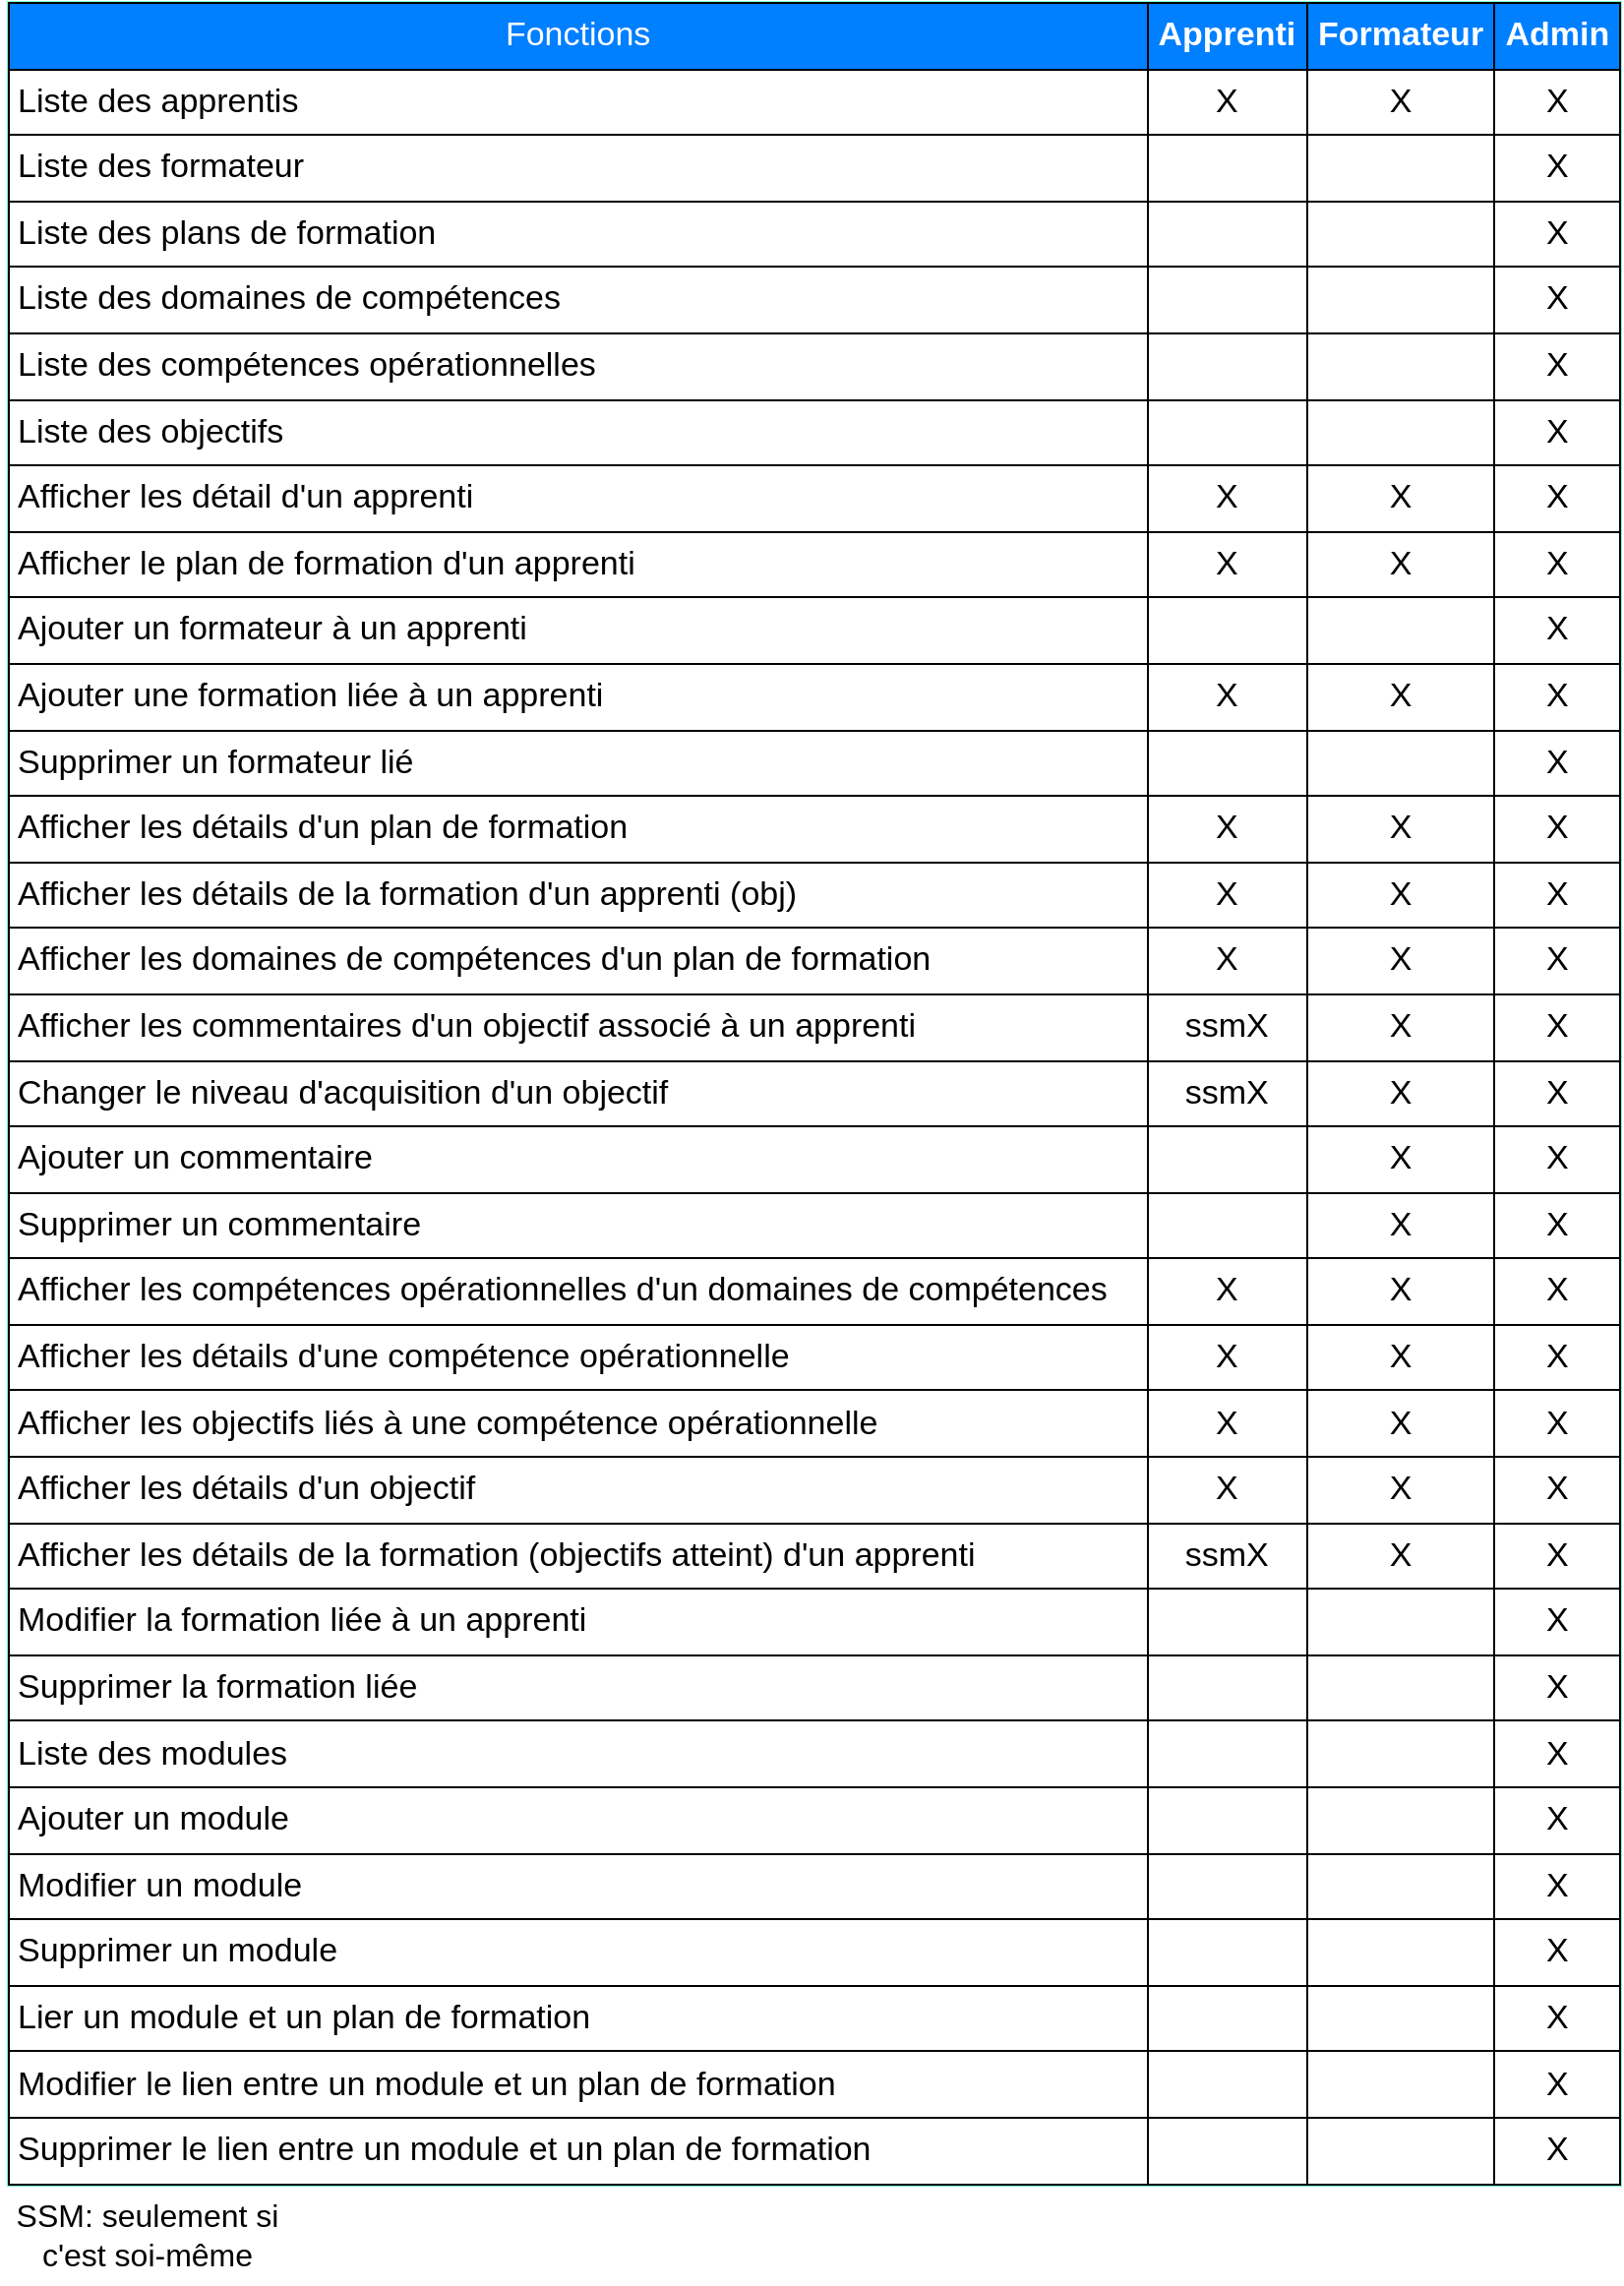 <mxfile version="17.5.0" type="device"><diagram id="VaB11yT9NNSyQgzuXlM5" name="Page-1"><mxGraphModel dx="1422" dy="771" grid="1" gridSize="10" guides="1" tooltips="1" connect="1" arrows="1" fold="1" page="1" pageScale="1" pageWidth="827" pageHeight="1169" math="0" shadow="0"><root><mxCell id="0"/><mxCell id="1" parent="0"/><mxCell id="gw2a6t-uVCQziOM7dGDO-16" value="&lt;table style=&quot;width: 100% ; height: 100% ; border-collapse: collapse ; background-color: rgb(255 , 255 , 255) ; font-size: 17px ; border: 1px solid black&quot; width=&quot;100%&quot; cellpadding=&quot;4&quot; border=&quot;1&quot;&gt;&lt;tbody style=&quot;font-size: 17px&quot;&gt;&lt;tr style=&quot;color: rgb(255 , 255 , 255) ; border: 1px solid black ; font-size: 17px&quot;&gt;&lt;td style=&quot;text-align: center ; font-size: 17px ; background-color: rgb(0 , 127 , 255)&quot;&gt;Fonctions&lt;/td&gt;&lt;th style=&quot;text-align: center ; font-size: 17px ; background-color: rgb(0 , 127 , 255)&quot;&gt;Apprenti&lt;/th&gt;&lt;th style=&quot;text-align: center ; font-size: 17px ; background-color: rgb(0 , 127 , 255)&quot;&gt;Formateur&lt;/th&gt;&lt;th style=&quot;text-align: center ; font-size: 17px ; background-color: rgb(0 , 127 , 255)&quot;&gt;Admin&lt;/th&gt;&lt;/tr&gt;&lt;tr style=&quot;border: 1px solid black ; font-size: 17px&quot;&gt;&lt;td style=&quot;font-size: 17px&quot;&gt;Liste des apprentis&lt;/td&gt;&lt;td style=&quot;text-align: center ; font-size: 17px&quot;&gt;X&lt;/td&gt;&lt;td style=&quot;text-align: center ; font-size: 17px&quot;&gt;X&lt;/td&gt;&lt;td style=&quot;text-align: center ; font-size: 17px&quot;&gt;X&lt;/td&gt;&lt;/tr&gt;&lt;tr style=&quot;border: 1px solid black ; font-size: 17px&quot;&gt;&lt;td style=&quot;font-size: 17px&quot;&gt;Liste des formateur&lt;/td&gt;&lt;td style=&quot;text-align: center ; font-size: 17px&quot;&gt;&lt;br style=&quot;font-size: 17px&quot;&gt;&lt;/td&gt;&lt;td style=&quot;text-align: center ; font-size: 17px&quot;&gt;&lt;br style=&quot;font-size: 17px&quot;&gt;&lt;/td&gt;&lt;td style=&quot;text-align: center ; font-size: 17px&quot;&gt;X&lt;/td&gt;&lt;/tr&gt;&lt;tr style=&quot;border: 1px solid black ; font-size: 17px&quot;&gt;&lt;td style=&quot;font-size: 17px&quot;&gt;Liste des plans de formation&lt;/td&gt;&lt;td style=&quot;text-align: center ; font-size: 17px&quot;&gt;&lt;br style=&quot;font-size: 17px&quot;&gt;&lt;/td&gt;&lt;td style=&quot;text-align: center ; font-size: 17px&quot;&gt;&lt;br style=&quot;font-size: 17px&quot;&gt;&lt;/td&gt;&lt;td style=&quot;text-align: center ; font-size: 17px&quot;&gt;X&lt;/td&gt;&lt;/tr&gt;&lt;tr style=&quot;border: 1px solid black ; font-size: 17px&quot;&gt;&lt;td style=&quot;font-size: 17px&quot;&gt;Liste des domaines de compétences&lt;/td&gt;&lt;td style=&quot;text-align: center ; font-size: 17px&quot;&gt;&lt;br style=&quot;font-size: 17px&quot;&gt;&lt;/td&gt;&lt;td style=&quot;text-align: center ; font-size: 17px&quot;&gt;&lt;br style=&quot;font-size: 17px&quot;&gt;&lt;/td&gt;&lt;td style=&quot;text-align: center ; font-size: 17px&quot;&gt;X&lt;/td&gt;&lt;/tr&gt;&lt;tr style=&quot;font-size: 17px&quot;&gt;&lt;td style=&quot;font-size: 17px&quot;&gt;Liste des compétences opérationnelles&lt;/td&gt;&lt;td style=&quot;font-size: 17px&quot;&gt;&lt;br style=&quot;font-size: 17px&quot;&gt;&lt;/td&gt;&lt;td style=&quot;font-size: 17px&quot;&gt;&lt;br style=&quot;font-size: 17px&quot;&gt;&lt;/td&gt;&lt;td style=&quot;text-align: center ; font-size: 17px&quot;&gt;X&lt;/td&gt;&lt;/tr&gt;&lt;tr style=&quot;font-size: 17px&quot;&gt;&lt;td style=&quot;font-size: 17px&quot;&gt;Liste des objectifs&lt;/td&gt;&lt;td style=&quot;font-size: 17px&quot;&gt;&lt;br style=&quot;font-size: 17px&quot;&gt;&lt;/td&gt;&lt;td style=&quot;font-size: 17px&quot;&gt;&lt;br style=&quot;font-size: 17px&quot;&gt;&lt;/td&gt;&lt;td style=&quot;text-align: center ; font-size: 17px&quot;&gt;X&lt;/td&gt;&lt;/tr&gt;&lt;tr style=&quot;font-size: 17px&quot;&gt;&lt;td style=&quot;font-size: 17px&quot;&gt;Afficher les détail d'un apprenti&lt;/td&gt;&lt;td style=&quot;text-align: center ; font-size: 17px&quot;&gt;X&lt;/td&gt;&lt;td style=&quot;text-align: center ; font-size: 17px&quot;&gt;X&lt;/td&gt;&lt;td style=&quot;text-align: center ; font-size: 17px&quot;&gt;X&lt;/td&gt;&lt;/tr&gt;&lt;tr style=&quot;font-size: 17px&quot;&gt;&lt;td style=&quot;font-size: 17px&quot;&gt;Afficher le plan de formation d'un apprenti&lt;/td&gt;&lt;td style=&quot;text-align: center ; font-size: 17px&quot;&gt;X&lt;/td&gt;&lt;td style=&quot;text-align: center ; font-size: 17px&quot;&gt;X&lt;/td&gt;&lt;td style=&quot;text-align: center ; font-size: 17px&quot;&gt;X&lt;/td&gt;&lt;/tr&gt;&lt;tr style=&quot;font-size: 17px&quot;&gt;&lt;td style=&quot;font-size: 17px&quot;&gt;Ajouter un formateur à un apprenti&lt;/td&gt;&lt;td style=&quot;text-align: center ; font-size: 17px&quot;&gt;&lt;br style=&quot;font-size: 17px&quot;&gt;&lt;/td&gt;&lt;td style=&quot;text-align: center ; font-size: 17px&quot;&gt;&lt;br style=&quot;font-size: 17px&quot;&gt;&lt;/td&gt;&lt;td style=&quot;text-align: center ; font-size: 17px&quot;&gt;X&lt;/td&gt;&lt;/tr&gt;&lt;tr style=&quot;font-size: 17px&quot;&gt;&lt;td style=&quot;font-size: 17px&quot;&gt;Ajouter une formation liée à un apprenti&lt;/td&gt;&lt;td style=&quot;text-align: center ; font-size: 17px&quot;&gt;X&lt;/td&gt;&lt;td style=&quot;text-align: center ; font-size: 17px&quot;&gt;X&lt;/td&gt;&lt;td style=&quot;text-align: center ; font-size: 17px&quot;&gt;X&lt;/td&gt;&lt;/tr&gt;&lt;tr style=&quot;font-size: 17px&quot;&gt;&lt;td style=&quot;font-size: 17px&quot;&gt;Supprimer un formateur lié&lt;/td&gt;&lt;td style=&quot;text-align: center ; font-size: 17px&quot;&gt;&lt;br style=&quot;font-size: 17px&quot;&gt;&lt;/td&gt;&lt;td style=&quot;text-align: center ; font-size: 17px&quot;&gt;&lt;br style=&quot;font-size: 17px&quot;&gt;&lt;/td&gt;&lt;td style=&quot;text-align: center ; font-size: 17px&quot;&gt;X&lt;/td&gt;&lt;/tr&gt;&lt;tr style=&quot;font-size: 17px&quot;&gt;&lt;td style=&quot;font-size: 17px&quot;&gt;Afficher les détails d'un plan de formation&lt;/td&gt;&lt;td style=&quot;text-align: center ; font-size: 17px&quot;&gt;X&lt;/td&gt;&lt;td style=&quot;text-align: center ; font-size: 17px&quot;&gt;X&lt;/td&gt;&lt;td style=&quot;text-align: center ; font-size: 17px&quot;&gt;X&lt;/td&gt;&lt;/tr&gt;&lt;tr style=&quot;font-size: 17px&quot;&gt;&lt;td style=&quot;font-size: 17px&quot;&gt;Afficher les détails de la formation d'un apprenti (obj)&lt;/td&gt;&lt;td style=&quot;text-align: center ; font-size: 17px&quot;&gt;X&lt;/td&gt;&lt;td style=&quot;text-align: center ; font-size: 17px&quot;&gt;X&lt;/td&gt;&lt;td style=&quot;text-align: center ; font-size: 17px&quot;&gt;X&lt;/td&gt;&lt;/tr&gt;&lt;tr style=&quot;font-size: 17px&quot;&gt;&lt;td style=&quot;font-size: 17px&quot;&gt;Afficher les domaines de compétences d'un plan de formation&lt;/td&gt;&lt;td style=&quot;text-align: center ; font-size: 17px&quot;&gt;X&lt;/td&gt;&lt;td style=&quot;text-align: center ; font-size: 17px&quot;&gt;X&lt;/td&gt;&lt;td style=&quot;text-align: center ; font-size: 17px&quot;&gt;X&lt;/td&gt;&lt;/tr&gt;&lt;tr style=&quot;font-size: 17px&quot;&gt;&lt;td style=&quot;font-size: 17px&quot;&gt;Afficher les commentaires d'un objectif associé à un apprenti&lt;/td&gt;&lt;td style=&quot;text-align: center ; font-size: 17px&quot;&gt;ssmX&lt;/td&gt;&lt;td style=&quot;text-align: center ; font-size: 17px&quot;&gt;X&lt;/td&gt;&lt;td style=&quot;text-align: center ; font-size: 17px&quot;&gt;X&lt;/td&gt;&lt;/tr&gt;&lt;tr style=&quot;font-size: 17px&quot;&gt;&lt;td style=&quot;font-size: 17px&quot;&gt;Changer le niveau d'acquisition d'un objectif&lt;/td&gt;&lt;td style=&quot;text-align: center ; font-size: 17px&quot;&gt;ssmX&lt;/td&gt;&lt;td style=&quot;text-align: center ; font-size: 17px&quot;&gt;X&lt;/td&gt;&lt;td style=&quot;text-align: center ; font-size: 17px&quot;&gt;X&lt;/td&gt;&lt;/tr&gt;&lt;tr style=&quot;font-size: 17px&quot;&gt;&lt;td style=&quot;font-size: 17px&quot;&gt;Ajouter un commentaire&lt;/td&gt;&lt;td style=&quot;font-size: 17px&quot;&gt;&lt;br style=&quot;font-size: 17px&quot;&gt;&lt;/td&gt;&lt;td style=&quot;text-align: center ; font-size: 17px&quot;&gt;X&lt;/td&gt;&lt;td style=&quot;text-align: center ; font-size: 17px&quot;&gt;X&lt;/td&gt;&lt;/tr&gt;&lt;tr style=&quot;font-size: 17px&quot;&gt;&lt;td style=&quot;font-size: 17px&quot;&gt;Supprimer un commentaire&lt;/td&gt;&lt;td style=&quot;font-size: 17px&quot;&gt;&lt;br style=&quot;font-size: 17px&quot;&gt;&lt;/td&gt;&lt;td style=&quot;text-align: center ; font-size: 17px&quot;&gt;X&lt;/td&gt;&lt;td style=&quot;text-align: center ; font-size: 17px&quot;&gt;X&lt;/td&gt;&lt;/tr&gt;&lt;tr style=&quot;font-size: 17px&quot;&gt;&lt;td style=&quot;font-size: 17px&quot;&gt;Afficher les compétences opérationnelles d'un domaines de compétences&lt;/td&gt;&lt;td style=&quot;text-align: center ; font-size: 17px&quot;&gt;X&lt;/td&gt;&lt;td style=&quot;text-align: center ; font-size: 17px&quot;&gt;X&lt;/td&gt;&lt;td style=&quot;text-align: center ; font-size: 17px&quot;&gt;X&lt;/td&gt;&lt;/tr&gt;&lt;tr style=&quot;font-size: 17px&quot;&gt;&lt;td style=&quot;font-size: 17px&quot;&gt;Afficher les détails d'une compétence opérationnelle&lt;/td&gt;&lt;td style=&quot;text-align: center ; font-size: 17px&quot;&gt;X&lt;/td&gt;&lt;td style=&quot;text-align: center ; font-size: 17px&quot;&gt;X&lt;/td&gt;&lt;td style=&quot;text-align: center ; font-size: 17px&quot;&gt;X&lt;/td&gt;&lt;/tr&gt;&lt;tr style=&quot;font-size: 17px&quot;&gt;&lt;td style=&quot;font-size: 17px&quot;&gt;Afficher les objectifs liés à une compétence opérationnelle&lt;/td&gt;&lt;td style=&quot;text-align: center ; font-size: 17px&quot;&gt;X&lt;/td&gt;&lt;td style=&quot;text-align: center ; font-size: 17px&quot;&gt;X&lt;/td&gt;&lt;td style=&quot;text-align: center ; font-size: 17px&quot;&gt;X&lt;/td&gt;&lt;/tr&gt;&lt;tr style=&quot;font-size: 17px&quot;&gt;&lt;td style=&quot;font-size: 17px&quot;&gt;Afficher les détails d'un objectif&lt;/td&gt;&lt;td style=&quot;text-align: center ; font-size: 17px&quot;&gt;X&lt;/td&gt;&lt;td style=&quot;text-align: center ; font-size: 17px&quot;&gt;X&lt;/td&gt;&lt;td style=&quot;text-align: center ; font-size: 17px&quot;&gt;X&lt;/td&gt;&lt;/tr&gt;&lt;tr style=&quot;font-size: 17px&quot;&gt;&lt;td style=&quot;font-size: 17px&quot;&gt;Afficher les détails de la formation (objectifs atteint) d'un apprenti&lt;/td&gt;&lt;td style=&quot;text-align: center ; font-size: 17px&quot;&gt;ssmX&lt;/td&gt;&lt;td style=&quot;text-align: center ; font-size: 17px&quot;&gt;X&lt;/td&gt;&lt;td style=&quot;text-align: center ; font-size: 17px&quot;&gt;X&lt;/td&gt;&lt;/tr&gt;&lt;tr style=&quot;font-size: 17px&quot;&gt;&lt;td style=&quot;font-size: 17px&quot;&gt;Modifier la formation liée à un apprenti&lt;/td&gt;&lt;td style=&quot;font-size: 17px&quot;&gt;&lt;br style=&quot;font-size: 17px&quot;&gt;&lt;/td&gt;&lt;td style=&quot;font-size: 17px&quot;&gt;&lt;br style=&quot;font-size: 17px&quot;&gt;&lt;/td&gt;&lt;td style=&quot;text-align: center ; font-size: 17px&quot;&gt;X&lt;/td&gt;&lt;/tr&gt;&lt;tr style=&quot;font-size: 17px&quot;&gt;&lt;td style=&quot;font-size: 17px&quot;&gt;Supprimer la formation liée&lt;br&gt;&lt;/td&gt;&lt;td style=&quot;font-size: 17px&quot;&gt;&lt;br style=&quot;font-size: 17px&quot;&gt;&lt;/td&gt;&lt;td style=&quot;font-size: 17px&quot;&gt;&lt;br style=&quot;font-size: 17px&quot;&gt;&lt;/td&gt;&lt;td style=&quot;text-align: center ; font-size: 17px&quot;&gt;X&lt;/td&gt;&lt;/tr&gt;&lt;tr&gt;&lt;td&gt;Liste des modules&lt;br&gt;&lt;/td&gt;&lt;td align=&quot;center&quot;&gt;&lt;br&gt;&lt;/td&gt;&lt;td align=&quot;center&quot;&gt;&lt;br&gt;&lt;/td&gt;&lt;td align=&quot;center&quot;&gt;X&lt;br&gt;&lt;/td&gt;&lt;/tr&gt;&lt;tr&gt;&lt;td&gt;Ajouter un module&lt;br&gt;&lt;/td&gt;&lt;td align=&quot;center&quot;&gt;&lt;br&gt;&lt;/td&gt;&lt;td align=&quot;center&quot;&gt;&lt;br&gt;&lt;/td&gt;&lt;td align=&quot;center&quot;&gt;X&lt;br&gt;&lt;/td&gt;&lt;/tr&gt;&lt;tr&gt;&lt;td&gt;Modifier un module&lt;br&gt;&lt;/td&gt;&lt;td align=&quot;center&quot;&gt;&lt;br&gt;&lt;/td&gt;&lt;td align=&quot;center&quot;&gt;&lt;br&gt;&lt;/td&gt;&lt;td align=&quot;center&quot;&gt;X&lt;br&gt;&lt;/td&gt;&lt;/tr&gt;&lt;tr&gt;&lt;td&gt;Supprimer un module&lt;br&gt;&lt;/td&gt;&lt;td align=&quot;center&quot;&gt;&lt;br&gt;&lt;/td&gt;&lt;td align=&quot;center&quot;&gt;&lt;br&gt;&lt;/td&gt;&lt;td align=&quot;center&quot;&gt;X&lt;br&gt;&lt;/td&gt;&lt;/tr&gt;&lt;tr&gt;&lt;td&gt;Lier un module et un plan de formation&lt;br&gt;&lt;/td&gt;&lt;td align=&quot;center&quot;&gt;&lt;br&gt;&lt;/td&gt;&lt;td align=&quot;center&quot;&gt;&lt;br&gt;&lt;/td&gt;&lt;td align=&quot;center&quot;&gt;X&lt;br&gt;&lt;/td&gt;&lt;/tr&gt;&lt;tr&gt;&lt;td&gt;Modifier le lien entre un module et un plan de formation&lt;br&gt;&lt;/td&gt;&lt;td align=&quot;center&quot;&gt;&lt;br&gt;&lt;/td&gt;&lt;td align=&quot;center&quot;&gt;&lt;br&gt;&lt;/td&gt;&lt;td align=&quot;center&quot;&gt;X&lt;br&gt;&lt;/td&gt;&lt;/tr&gt;&lt;tr&gt;&lt;td&gt;Supprimer le lien entre un module et un plan de formation&lt;br&gt;&lt;/td&gt;&lt;td align=&quot;center&quot;&gt;&lt;br&gt;&lt;/td&gt;&lt;td align=&quot;center&quot;&gt;&lt;br&gt;&lt;/td&gt;&lt;td align=&quot;center&quot;&gt;X&lt;br&gt;&lt;/td&gt;&lt;/tr&gt;&lt;/tbody&gt;&lt;/table&gt;" style="text;html=1;strokeColor=#73FFDA;fillColor=#ffffff;overflow=fill;rounded=0;fontSize=17;labelBorderColor=none;" parent="1" vertex="1"><mxGeometry x="4" width="820" height="1110" as="geometry"/></mxCell><mxCell id="gw2a6t-uVCQziOM7dGDO-17" value="&lt;font style=&quot;font-size: 16px&quot;&gt;SSM: seulement si c'est soi-même&lt;/font&gt;" style="text;html=1;strokeColor=none;fillColor=none;align=center;verticalAlign=middle;whiteSpace=wrap;rounded=0;" parent="1" vertex="1"><mxGeometry y="1110" width="150" height="50" as="geometry"/></mxCell></root></mxGraphModel></diagram></mxfile>